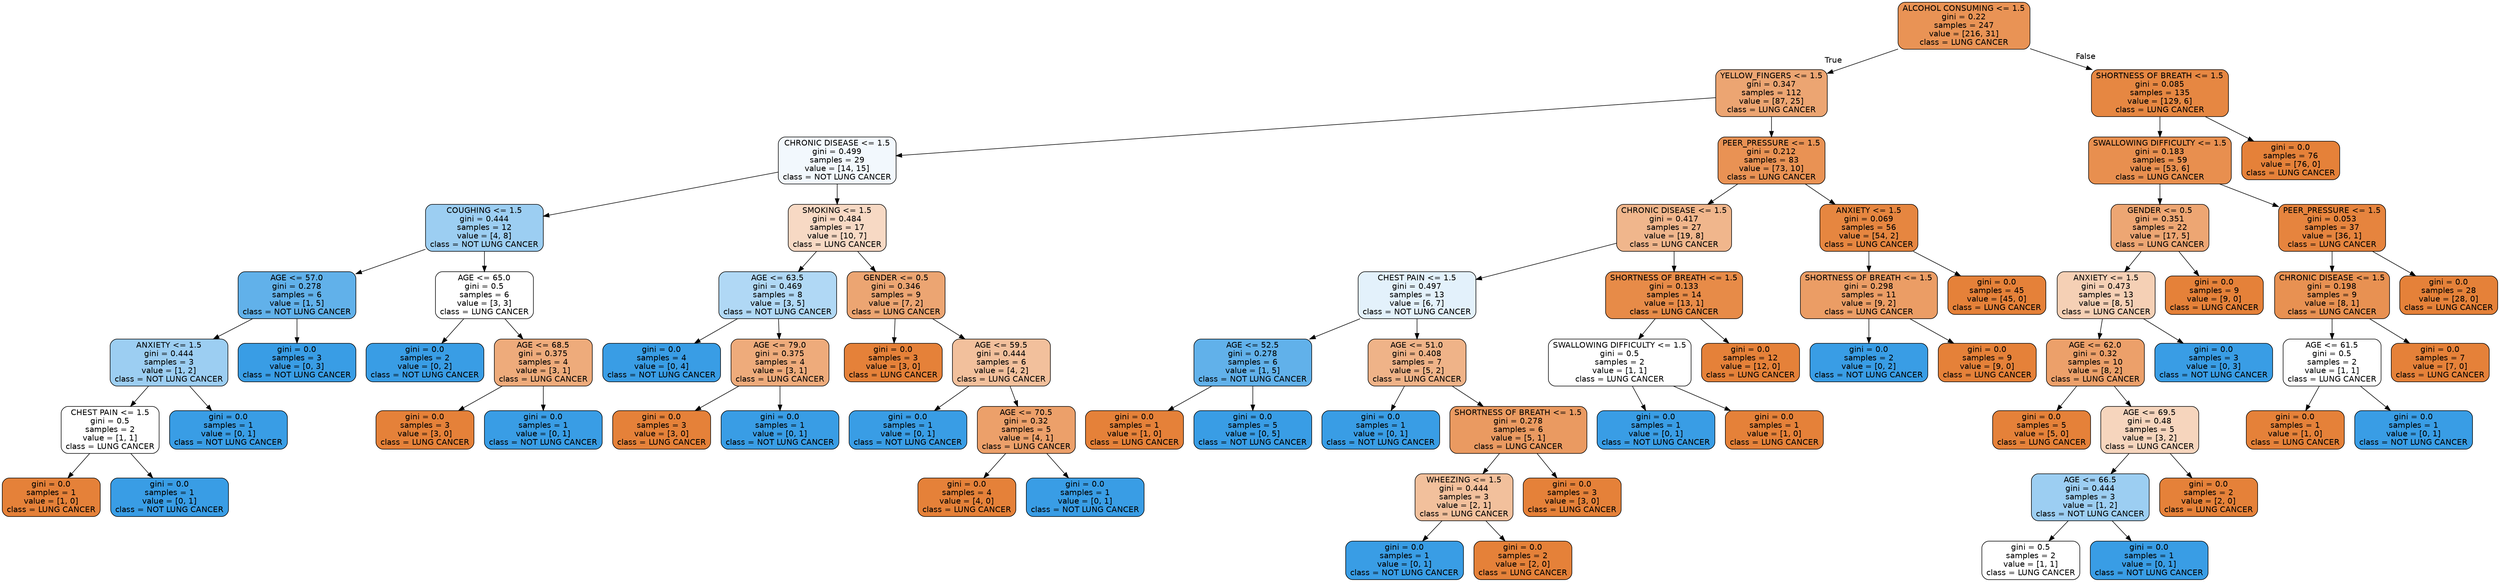 digraph Tree {
node [shape=box, style="filled, rounded", color="black", fontname="helvetica"] ;
edge [fontname="helvetica"] ;
0 [label="ALCOHOL CONSUMING <= 1.5\ngini = 0.22\nsamples = 247\nvalue = [216, 31]\nclass = LUNG CANCER", fillcolor="#e99355"] ;
1 [label="YELLOW_FINGERS <= 1.5\ngini = 0.347\nsamples = 112\nvalue = [87, 25]\nclass = LUNG CANCER", fillcolor="#eca572"] ;
0 -> 1 [labeldistance=2.5, labelangle=45, headlabel="True"] ;
2 [label="CHRONIC DISEASE <= 1.5\ngini = 0.499\nsamples = 29\nvalue = [14, 15]\nclass = NOT LUNG CANCER", fillcolor="#f2f8fd"] ;
1 -> 2 ;
3 [label="COUGHING <= 1.5\ngini = 0.444\nsamples = 12\nvalue = [4, 8]\nclass = NOT LUNG CANCER", fillcolor="#9ccef2"] ;
2 -> 3 ;
4 [label="AGE <= 57.0\ngini = 0.278\nsamples = 6\nvalue = [1, 5]\nclass = NOT LUNG CANCER", fillcolor="#61b1ea"] ;
3 -> 4 ;
5 [label="ANXIETY <= 1.5\ngini = 0.444\nsamples = 3\nvalue = [1, 2]\nclass = NOT LUNG CANCER", fillcolor="#9ccef2"] ;
4 -> 5 ;
6 [label="CHEST PAIN <= 1.5\ngini = 0.5\nsamples = 2\nvalue = [1, 1]\nclass = LUNG CANCER", fillcolor="#ffffff"] ;
5 -> 6 ;
7 [label="gini = 0.0\nsamples = 1\nvalue = [1, 0]\nclass = LUNG CANCER", fillcolor="#e58139"] ;
6 -> 7 ;
8 [label="gini = 0.0\nsamples = 1\nvalue = [0, 1]\nclass = NOT LUNG CANCER", fillcolor="#399de5"] ;
6 -> 8 ;
9 [label="gini = 0.0\nsamples = 1\nvalue = [0, 1]\nclass = NOT LUNG CANCER", fillcolor="#399de5"] ;
5 -> 9 ;
10 [label="gini = 0.0\nsamples = 3\nvalue = [0, 3]\nclass = NOT LUNG CANCER", fillcolor="#399de5"] ;
4 -> 10 ;
11 [label="AGE <= 65.0\ngini = 0.5\nsamples = 6\nvalue = [3, 3]\nclass = LUNG CANCER", fillcolor="#ffffff"] ;
3 -> 11 ;
12 [label="gini = 0.0\nsamples = 2\nvalue = [0, 2]\nclass = NOT LUNG CANCER", fillcolor="#399de5"] ;
11 -> 12 ;
13 [label="AGE <= 68.5\ngini = 0.375\nsamples = 4\nvalue = [3, 1]\nclass = LUNG CANCER", fillcolor="#eeab7b"] ;
11 -> 13 ;
14 [label="gini = 0.0\nsamples = 3\nvalue = [3, 0]\nclass = LUNG CANCER", fillcolor="#e58139"] ;
13 -> 14 ;
15 [label="gini = 0.0\nsamples = 1\nvalue = [0, 1]\nclass = NOT LUNG CANCER", fillcolor="#399de5"] ;
13 -> 15 ;
16 [label="SMOKING <= 1.5\ngini = 0.484\nsamples = 17\nvalue = [10, 7]\nclass = LUNG CANCER", fillcolor="#f7d9c4"] ;
2 -> 16 ;
17 [label="AGE <= 63.5\ngini = 0.469\nsamples = 8\nvalue = [3, 5]\nclass = NOT LUNG CANCER", fillcolor="#b0d8f5"] ;
16 -> 17 ;
18 [label="gini = 0.0\nsamples = 4\nvalue = [0, 4]\nclass = NOT LUNG CANCER", fillcolor="#399de5"] ;
17 -> 18 ;
19 [label="AGE <= 79.0\ngini = 0.375\nsamples = 4\nvalue = [3, 1]\nclass = LUNG CANCER", fillcolor="#eeab7b"] ;
17 -> 19 ;
20 [label="gini = 0.0\nsamples = 3\nvalue = [3, 0]\nclass = LUNG CANCER", fillcolor="#e58139"] ;
19 -> 20 ;
21 [label="gini = 0.0\nsamples = 1\nvalue = [0, 1]\nclass = NOT LUNG CANCER", fillcolor="#399de5"] ;
19 -> 21 ;
22 [label="GENDER <= 0.5\ngini = 0.346\nsamples = 9\nvalue = [7, 2]\nclass = LUNG CANCER", fillcolor="#eca572"] ;
16 -> 22 ;
23 [label="gini = 0.0\nsamples = 3\nvalue = [3, 0]\nclass = LUNG CANCER", fillcolor="#e58139"] ;
22 -> 23 ;
24 [label="AGE <= 59.5\ngini = 0.444\nsamples = 6\nvalue = [4, 2]\nclass = LUNG CANCER", fillcolor="#f2c09c"] ;
22 -> 24 ;
25 [label="gini = 0.0\nsamples = 1\nvalue = [0, 1]\nclass = NOT LUNG CANCER", fillcolor="#399de5"] ;
24 -> 25 ;
26 [label="AGE <= 70.5\ngini = 0.32\nsamples = 5\nvalue = [4, 1]\nclass = LUNG CANCER", fillcolor="#eca06a"] ;
24 -> 26 ;
27 [label="gini = 0.0\nsamples = 4\nvalue = [4, 0]\nclass = LUNG CANCER", fillcolor="#e58139"] ;
26 -> 27 ;
28 [label="gini = 0.0\nsamples = 1\nvalue = [0, 1]\nclass = NOT LUNG CANCER", fillcolor="#399de5"] ;
26 -> 28 ;
29 [label="PEER_PRESSURE <= 1.5\ngini = 0.212\nsamples = 83\nvalue = [73, 10]\nclass = LUNG CANCER", fillcolor="#e99254"] ;
1 -> 29 ;
30 [label="CHRONIC DISEASE <= 1.5\ngini = 0.417\nsamples = 27\nvalue = [19, 8]\nclass = LUNG CANCER", fillcolor="#f0b68c"] ;
29 -> 30 ;
31 [label="CHEST PAIN <= 1.5\ngini = 0.497\nsamples = 13\nvalue = [6, 7]\nclass = NOT LUNG CANCER", fillcolor="#e3f1fb"] ;
30 -> 31 ;
32 [label="AGE <= 52.5\ngini = 0.278\nsamples = 6\nvalue = [1, 5]\nclass = NOT LUNG CANCER", fillcolor="#61b1ea"] ;
31 -> 32 ;
33 [label="gini = 0.0\nsamples = 1\nvalue = [1, 0]\nclass = LUNG CANCER", fillcolor="#e58139"] ;
32 -> 33 ;
34 [label="gini = 0.0\nsamples = 5\nvalue = [0, 5]\nclass = NOT LUNG CANCER", fillcolor="#399de5"] ;
32 -> 34 ;
35 [label="AGE <= 51.0\ngini = 0.408\nsamples = 7\nvalue = [5, 2]\nclass = LUNG CANCER", fillcolor="#efb388"] ;
31 -> 35 ;
36 [label="gini = 0.0\nsamples = 1\nvalue = [0, 1]\nclass = NOT LUNG CANCER", fillcolor="#399de5"] ;
35 -> 36 ;
37 [label="SHORTNESS OF BREATH <= 1.5\ngini = 0.278\nsamples = 6\nvalue = [5, 1]\nclass = LUNG CANCER", fillcolor="#ea9a61"] ;
35 -> 37 ;
38 [label="WHEEZING <= 1.5\ngini = 0.444\nsamples = 3\nvalue = [2, 1]\nclass = LUNG CANCER", fillcolor="#f2c09c"] ;
37 -> 38 ;
39 [label="gini = 0.0\nsamples = 1\nvalue = [0, 1]\nclass = NOT LUNG CANCER", fillcolor="#399de5"] ;
38 -> 39 ;
40 [label="gini = 0.0\nsamples = 2\nvalue = [2, 0]\nclass = LUNG CANCER", fillcolor="#e58139"] ;
38 -> 40 ;
41 [label="gini = 0.0\nsamples = 3\nvalue = [3, 0]\nclass = LUNG CANCER", fillcolor="#e58139"] ;
37 -> 41 ;
42 [label="SHORTNESS OF BREATH <= 1.5\ngini = 0.133\nsamples = 14\nvalue = [13, 1]\nclass = LUNG CANCER", fillcolor="#e78b48"] ;
30 -> 42 ;
43 [label="SWALLOWING DIFFICULTY <= 1.5\ngini = 0.5\nsamples = 2\nvalue = [1, 1]\nclass = LUNG CANCER", fillcolor="#ffffff"] ;
42 -> 43 ;
44 [label="gini = 0.0\nsamples = 1\nvalue = [0, 1]\nclass = NOT LUNG CANCER", fillcolor="#399de5"] ;
43 -> 44 ;
45 [label="gini = 0.0\nsamples = 1\nvalue = [1, 0]\nclass = LUNG CANCER", fillcolor="#e58139"] ;
43 -> 45 ;
46 [label="gini = 0.0\nsamples = 12\nvalue = [12, 0]\nclass = LUNG CANCER", fillcolor="#e58139"] ;
42 -> 46 ;
47 [label="ANXIETY <= 1.5\ngini = 0.069\nsamples = 56\nvalue = [54, 2]\nclass = LUNG CANCER", fillcolor="#e68640"] ;
29 -> 47 ;
48 [label="SHORTNESS OF BREATH <= 1.5\ngini = 0.298\nsamples = 11\nvalue = [9, 2]\nclass = LUNG CANCER", fillcolor="#eb9d65"] ;
47 -> 48 ;
49 [label="gini = 0.0\nsamples = 2\nvalue = [0, 2]\nclass = NOT LUNG CANCER", fillcolor="#399de5"] ;
48 -> 49 ;
50 [label="gini = 0.0\nsamples = 9\nvalue = [9, 0]\nclass = LUNG CANCER", fillcolor="#e58139"] ;
48 -> 50 ;
51 [label="gini = 0.0\nsamples = 45\nvalue = [45, 0]\nclass = LUNG CANCER", fillcolor="#e58139"] ;
47 -> 51 ;
52 [label="SHORTNESS OF BREATH <= 1.5\ngini = 0.085\nsamples = 135\nvalue = [129, 6]\nclass = LUNG CANCER", fillcolor="#e68742"] ;
0 -> 52 [labeldistance=2.5, labelangle=-45, headlabel="False"] ;
53 [label="SWALLOWING DIFFICULTY <= 1.5\ngini = 0.183\nsamples = 59\nvalue = [53, 6]\nclass = LUNG CANCER", fillcolor="#e88f4f"] ;
52 -> 53 ;
54 [label="GENDER <= 0.5\ngini = 0.351\nsamples = 22\nvalue = [17, 5]\nclass = LUNG CANCER", fillcolor="#eda673"] ;
53 -> 54 ;
55 [label="ANXIETY <= 1.5\ngini = 0.473\nsamples = 13\nvalue = [8, 5]\nclass = LUNG CANCER", fillcolor="#f5d0b5"] ;
54 -> 55 ;
56 [label="AGE <= 62.0\ngini = 0.32\nsamples = 10\nvalue = [8, 2]\nclass = LUNG CANCER", fillcolor="#eca06a"] ;
55 -> 56 ;
57 [label="gini = 0.0\nsamples = 5\nvalue = [5, 0]\nclass = LUNG CANCER", fillcolor="#e58139"] ;
56 -> 57 ;
58 [label="AGE <= 69.5\ngini = 0.48\nsamples = 5\nvalue = [3, 2]\nclass = LUNG CANCER", fillcolor="#f6d5bd"] ;
56 -> 58 ;
59 [label="AGE <= 66.5\ngini = 0.444\nsamples = 3\nvalue = [1, 2]\nclass = NOT LUNG CANCER", fillcolor="#9ccef2"] ;
58 -> 59 ;
60 [label="gini = 0.5\nsamples = 2\nvalue = [1, 1]\nclass = LUNG CANCER", fillcolor="#ffffff"] ;
59 -> 60 ;
61 [label="gini = 0.0\nsamples = 1\nvalue = [0, 1]\nclass = NOT LUNG CANCER", fillcolor="#399de5"] ;
59 -> 61 ;
62 [label="gini = 0.0\nsamples = 2\nvalue = [2, 0]\nclass = LUNG CANCER", fillcolor="#e58139"] ;
58 -> 62 ;
63 [label="gini = 0.0\nsamples = 3\nvalue = [0, 3]\nclass = NOT LUNG CANCER", fillcolor="#399de5"] ;
55 -> 63 ;
64 [label="gini = 0.0\nsamples = 9\nvalue = [9, 0]\nclass = LUNG CANCER", fillcolor="#e58139"] ;
54 -> 64 ;
65 [label="PEER_PRESSURE <= 1.5\ngini = 0.053\nsamples = 37\nvalue = [36, 1]\nclass = LUNG CANCER", fillcolor="#e6843e"] ;
53 -> 65 ;
66 [label="CHRONIC DISEASE <= 1.5\ngini = 0.198\nsamples = 9\nvalue = [8, 1]\nclass = LUNG CANCER", fillcolor="#e89152"] ;
65 -> 66 ;
67 [label="AGE <= 61.5\ngini = 0.5\nsamples = 2\nvalue = [1, 1]\nclass = LUNG CANCER", fillcolor="#ffffff"] ;
66 -> 67 ;
68 [label="gini = 0.0\nsamples = 1\nvalue = [1, 0]\nclass = LUNG CANCER", fillcolor="#e58139"] ;
67 -> 68 ;
69 [label="gini = 0.0\nsamples = 1\nvalue = [0, 1]\nclass = NOT LUNG CANCER", fillcolor="#399de5"] ;
67 -> 69 ;
70 [label="gini = 0.0\nsamples = 7\nvalue = [7, 0]\nclass = LUNG CANCER", fillcolor="#e58139"] ;
66 -> 70 ;
71 [label="gini = 0.0\nsamples = 28\nvalue = [28, 0]\nclass = LUNG CANCER", fillcolor="#e58139"] ;
65 -> 71 ;
72 [label="gini = 0.0\nsamples = 76\nvalue = [76, 0]\nclass = LUNG CANCER", fillcolor="#e58139"] ;
52 -> 72 ;
}